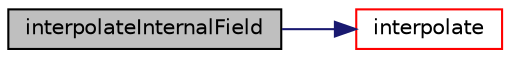 digraph "interpolateInternalField"
{
  bgcolor="transparent";
  edge [fontname="Helvetica",fontsize="10",labelfontname="Helvetica",labelfontsize="10"];
  node [fontname="Helvetica",fontsize="10",shape=record];
  rankdir="LR";
  Node294 [label="interpolateInternalField",height=0.2,width=0.4,color="black", fillcolor="grey75", style="filled", fontcolor="black"];
  Node294 -> Node295 [color="midnightblue",fontsize="10",style="solid",fontname="Helvetica"];
  Node295 [label="interpolate",height=0.2,width=0.4,color="red",URL="$a30529.html#a4441151a476798263d5f9f0a386160a3",tooltip="Interpolate volume field. "];
}
